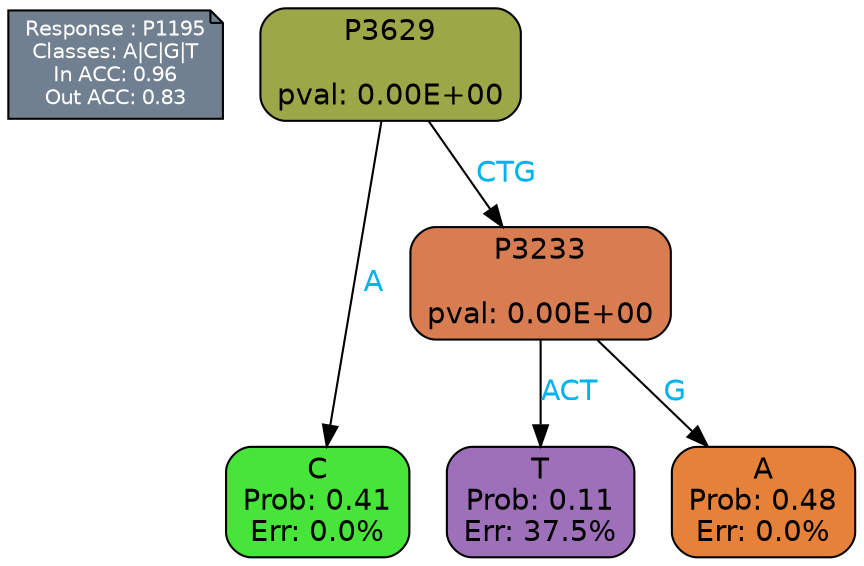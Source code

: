 digraph Tree {
node [shape=box, style="filled, rounded", color="black", fontname=helvetica] ;
graph [ranksep=equally, splines=polylines, bgcolor=transparent, dpi=600] ;
edge [fontname=helvetica] ;
LEGEND [label="Response : P1195
Classes: A|C|G|T
In ACC: 0.96
Out ACC: 0.83
",shape=note,align=left,style=filled,fillcolor="slategray",fontcolor="white",fontsize=10];1 [label="P3629

pval: 0.00E+00", fillcolor="#9ca747"] ;
2 [label="C
Prob: 0.41
Err: 0.0%", fillcolor="#47e539"] ;
3 [label="P3233

pval: 0.00E+00", fillcolor="#d77d51"] ;
4 [label="T
Prob: 0.11
Err: 37.5%", fillcolor="#9f70ba"] ;
5 [label="A
Prob: 0.48
Err: 0.0%", fillcolor="#e58139"] ;
1 -> 2 [label="A",fontcolor=deepskyblue2] ;
1 -> 3 [label="CTG",fontcolor=deepskyblue2] ;
3 -> 4 [label="ACT",fontcolor=deepskyblue2] ;
3 -> 5 [label="G",fontcolor=deepskyblue2] ;
{rank = same; 2;4;5;}{rank = same; LEGEND;1;}}